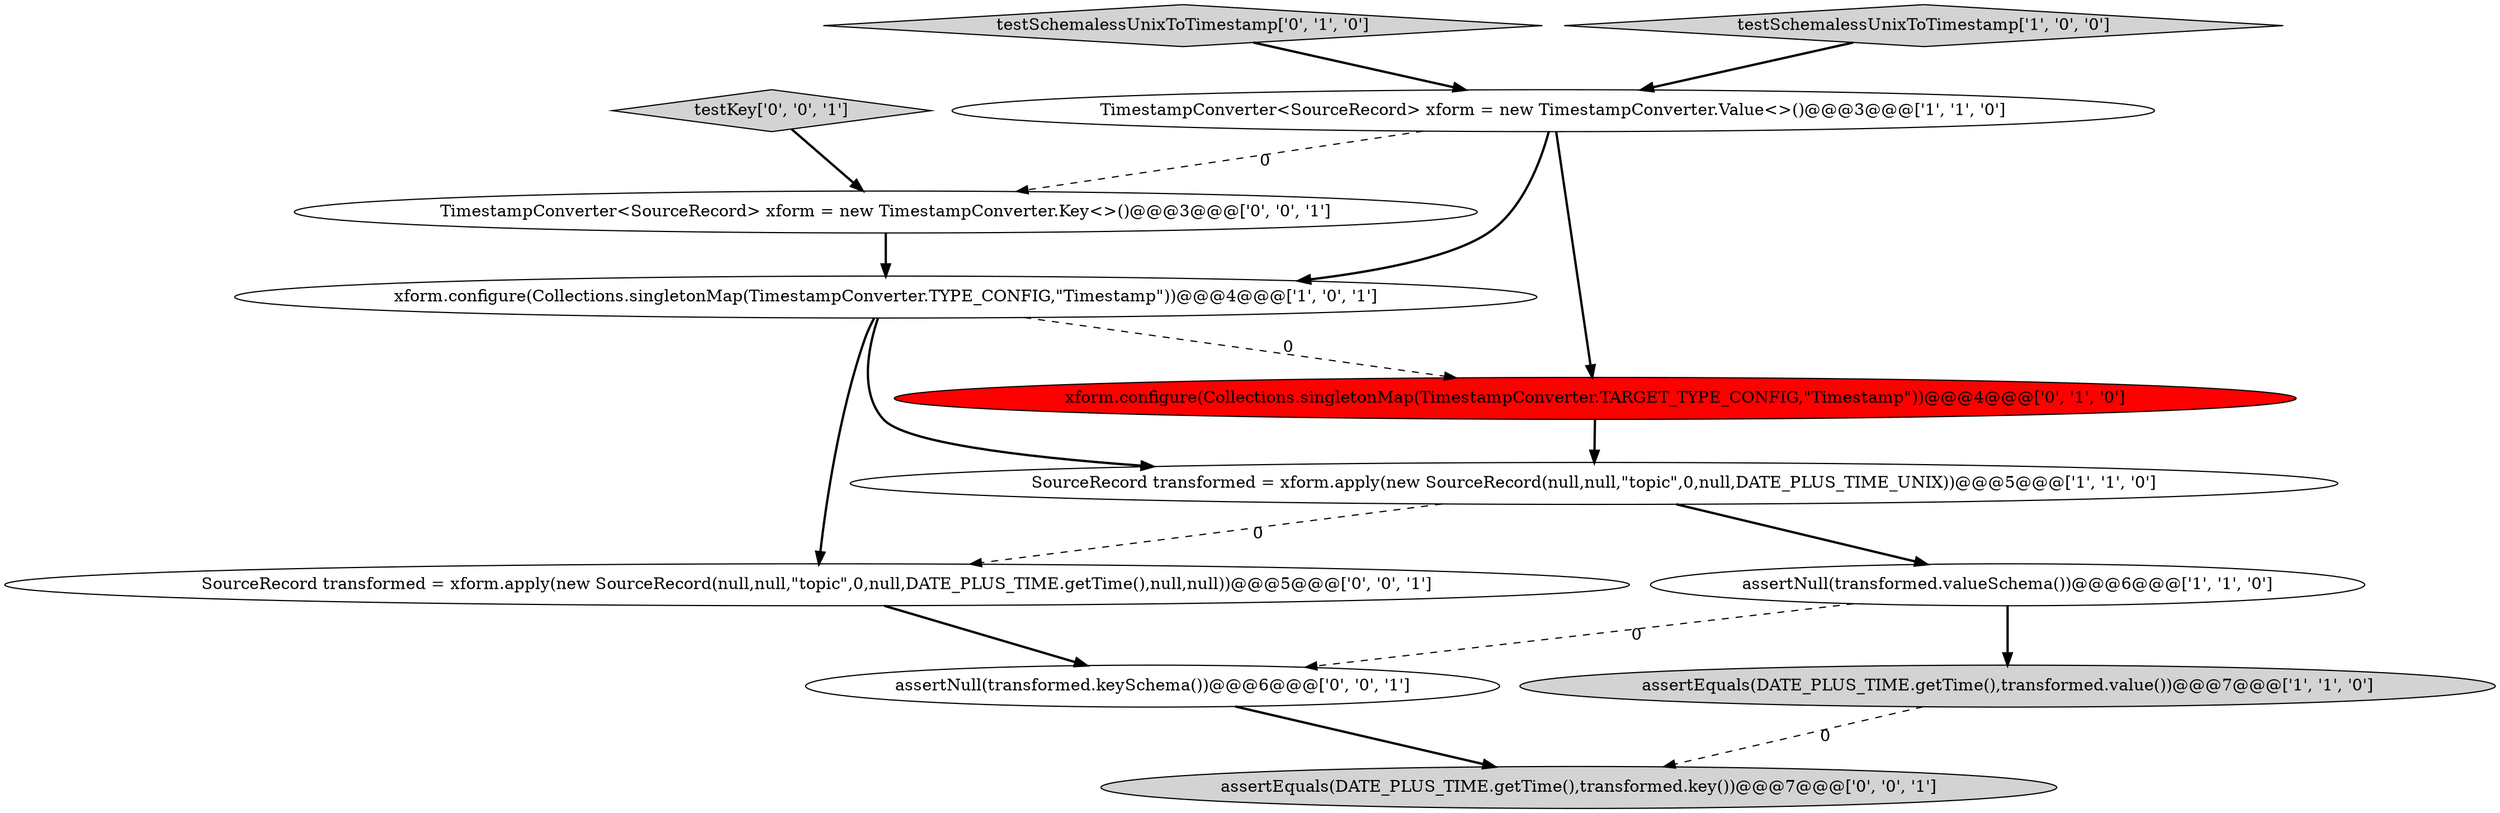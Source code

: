 digraph {
0 [style = filled, label = "assertNull(transformed.valueSchema())@@@6@@@['1', '1', '0']", fillcolor = white, shape = ellipse image = "AAA0AAABBB1BBB"];
8 [style = filled, label = "TimestampConverter<SourceRecord> xform = new TimestampConverter.Key<>()@@@3@@@['0', '0', '1']", fillcolor = white, shape = ellipse image = "AAA0AAABBB3BBB"];
6 [style = filled, label = "testSchemalessUnixToTimestamp['0', '1', '0']", fillcolor = lightgray, shape = diamond image = "AAA0AAABBB2BBB"];
7 [style = filled, label = "xform.configure(Collections.singletonMap(TimestampConverter.TARGET_TYPE_CONFIG,\"Timestamp\"))@@@4@@@['0', '1', '0']", fillcolor = red, shape = ellipse image = "AAA1AAABBB2BBB"];
5 [style = filled, label = "TimestampConverter<SourceRecord> xform = new TimestampConverter.Value<>()@@@3@@@['1', '1', '0']", fillcolor = white, shape = ellipse image = "AAA0AAABBB1BBB"];
1 [style = filled, label = "assertEquals(DATE_PLUS_TIME.getTime(),transformed.value())@@@7@@@['1', '1', '0']", fillcolor = lightgray, shape = ellipse image = "AAA0AAABBB1BBB"];
10 [style = filled, label = "SourceRecord transformed = xform.apply(new SourceRecord(null,null,\"topic\",0,null,DATE_PLUS_TIME.getTime(),null,null))@@@5@@@['0', '0', '1']", fillcolor = white, shape = ellipse image = "AAA0AAABBB3BBB"];
2 [style = filled, label = "SourceRecord transformed = xform.apply(new SourceRecord(null,null,\"topic\",0,null,DATE_PLUS_TIME_UNIX))@@@5@@@['1', '1', '0']", fillcolor = white, shape = ellipse image = "AAA0AAABBB1BBB"];
9 [style = filled, label = "assertEquals(DATE_PLUS_TIME.getTime(),transformed.key())@@@7@@@['0', '0', '1']", fillcolor = lightgray, shape = ellipse image = "AAA0AAABBB3BBB"];
4 [style = filled, label = "testSchemalessUnixToTimestamp['1', '0', '0']", fillcolor = lightgray, shape = diamond image = "AAA0AAABBB1BBB"];
11 [style = filled, label = "assertNull(transformed.keySchema())@@@6@@@['0', '0', '1']", fillcolor = white, shape = ellipse image = "AAA0AAABBB3BBB"];
3 [style = filled, label = "xform.configure(Collections.singletonMap(TimestampConverter.TYPE_CONFIG,\"Timestamp\"))@@@4@@@['1', '0', '1']", fillcolor = white, shape = ellipse image = "AAA0AAABBB1BBB"];
12 [style = filled, label = "testKey['0', '0', '1']", fillcolor = lightgray, shape = diamond image = "AAA0AAABBB3BBB"];
5->3 [style = bold, label=""];
5->8 [style = dashed, label="0"];
5->7 [style = bold, label=""];
3->10 [style = bold, label=""];
6->5 [style = bold, label=""];
1->9 [style = dashed, label="0"];
2->0 [style = bold, label=""];
0->11 [style = dashed, label="0"];
3->2 [style = bold, label=""];
11->9 [style = bold, label=""];
3->7 [style = dashed, label="0"];
4->5 [style = bold, label=""];
0->1 [style = bold, label=""];
7->2 [style = bold, label=""];
12->8 [style = bold, label=""];
2->10 [style = dashed, label="0"];
8->3 [style = bold, label=""];
10->11 [style = bold, label=""];
}
